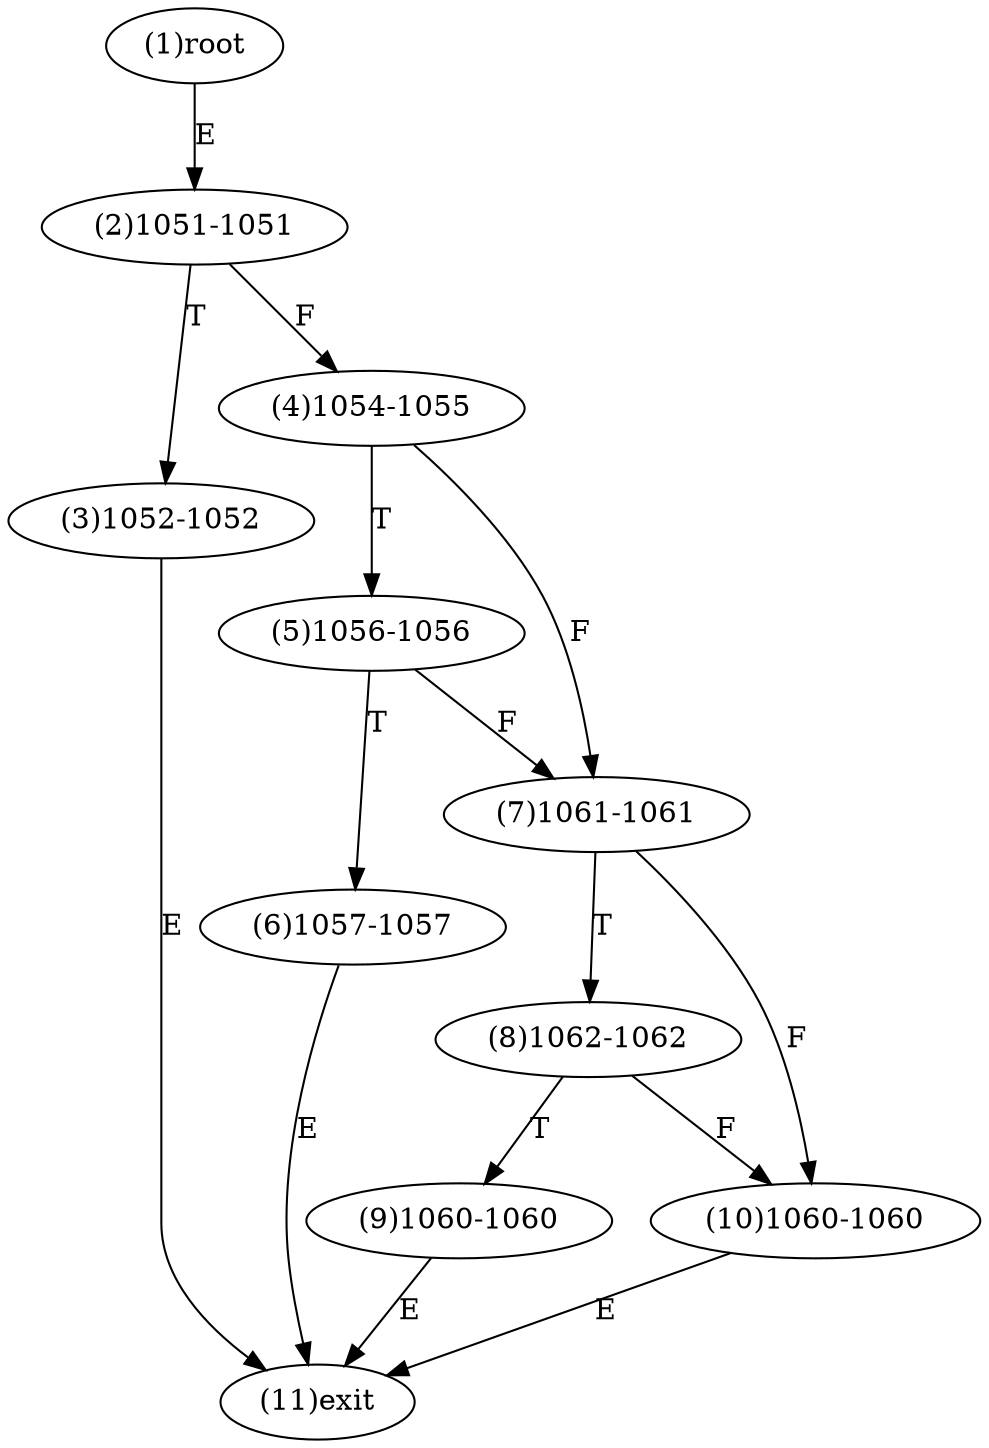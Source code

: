 digraph "" { 
1[ label="(1)root"];
2[ label="(2)1051-1051"];
3[ label="(3)1052-1052"];
4[ label="(4)1054-1055"];
5[ label="(5)1056-1056"];
6[ label="(6)1057-1057"];
7[ label="(7)1061-1061"];
8[ label="(8)1062-1062"];
9[ label="(9)1060-1060"];
10[ label="(10)1060-1060"];
11[ label="(11)exit"];
1->2[ label="E"];
2->4[ label="F"];
2->3[ label="T"];
3->11[ label="E"];
4->7[ label="F"];
4->5[ label="T"];
5->7[ label="F"];
5->6[ label="T"];
6->11[ label="E"];
7->10[ label="F"];
7->8[ label="T"];
8->10[ label="F"];
8->9[ label="T"];
9->11[ label="E"];
10->11[ label="E"];
}